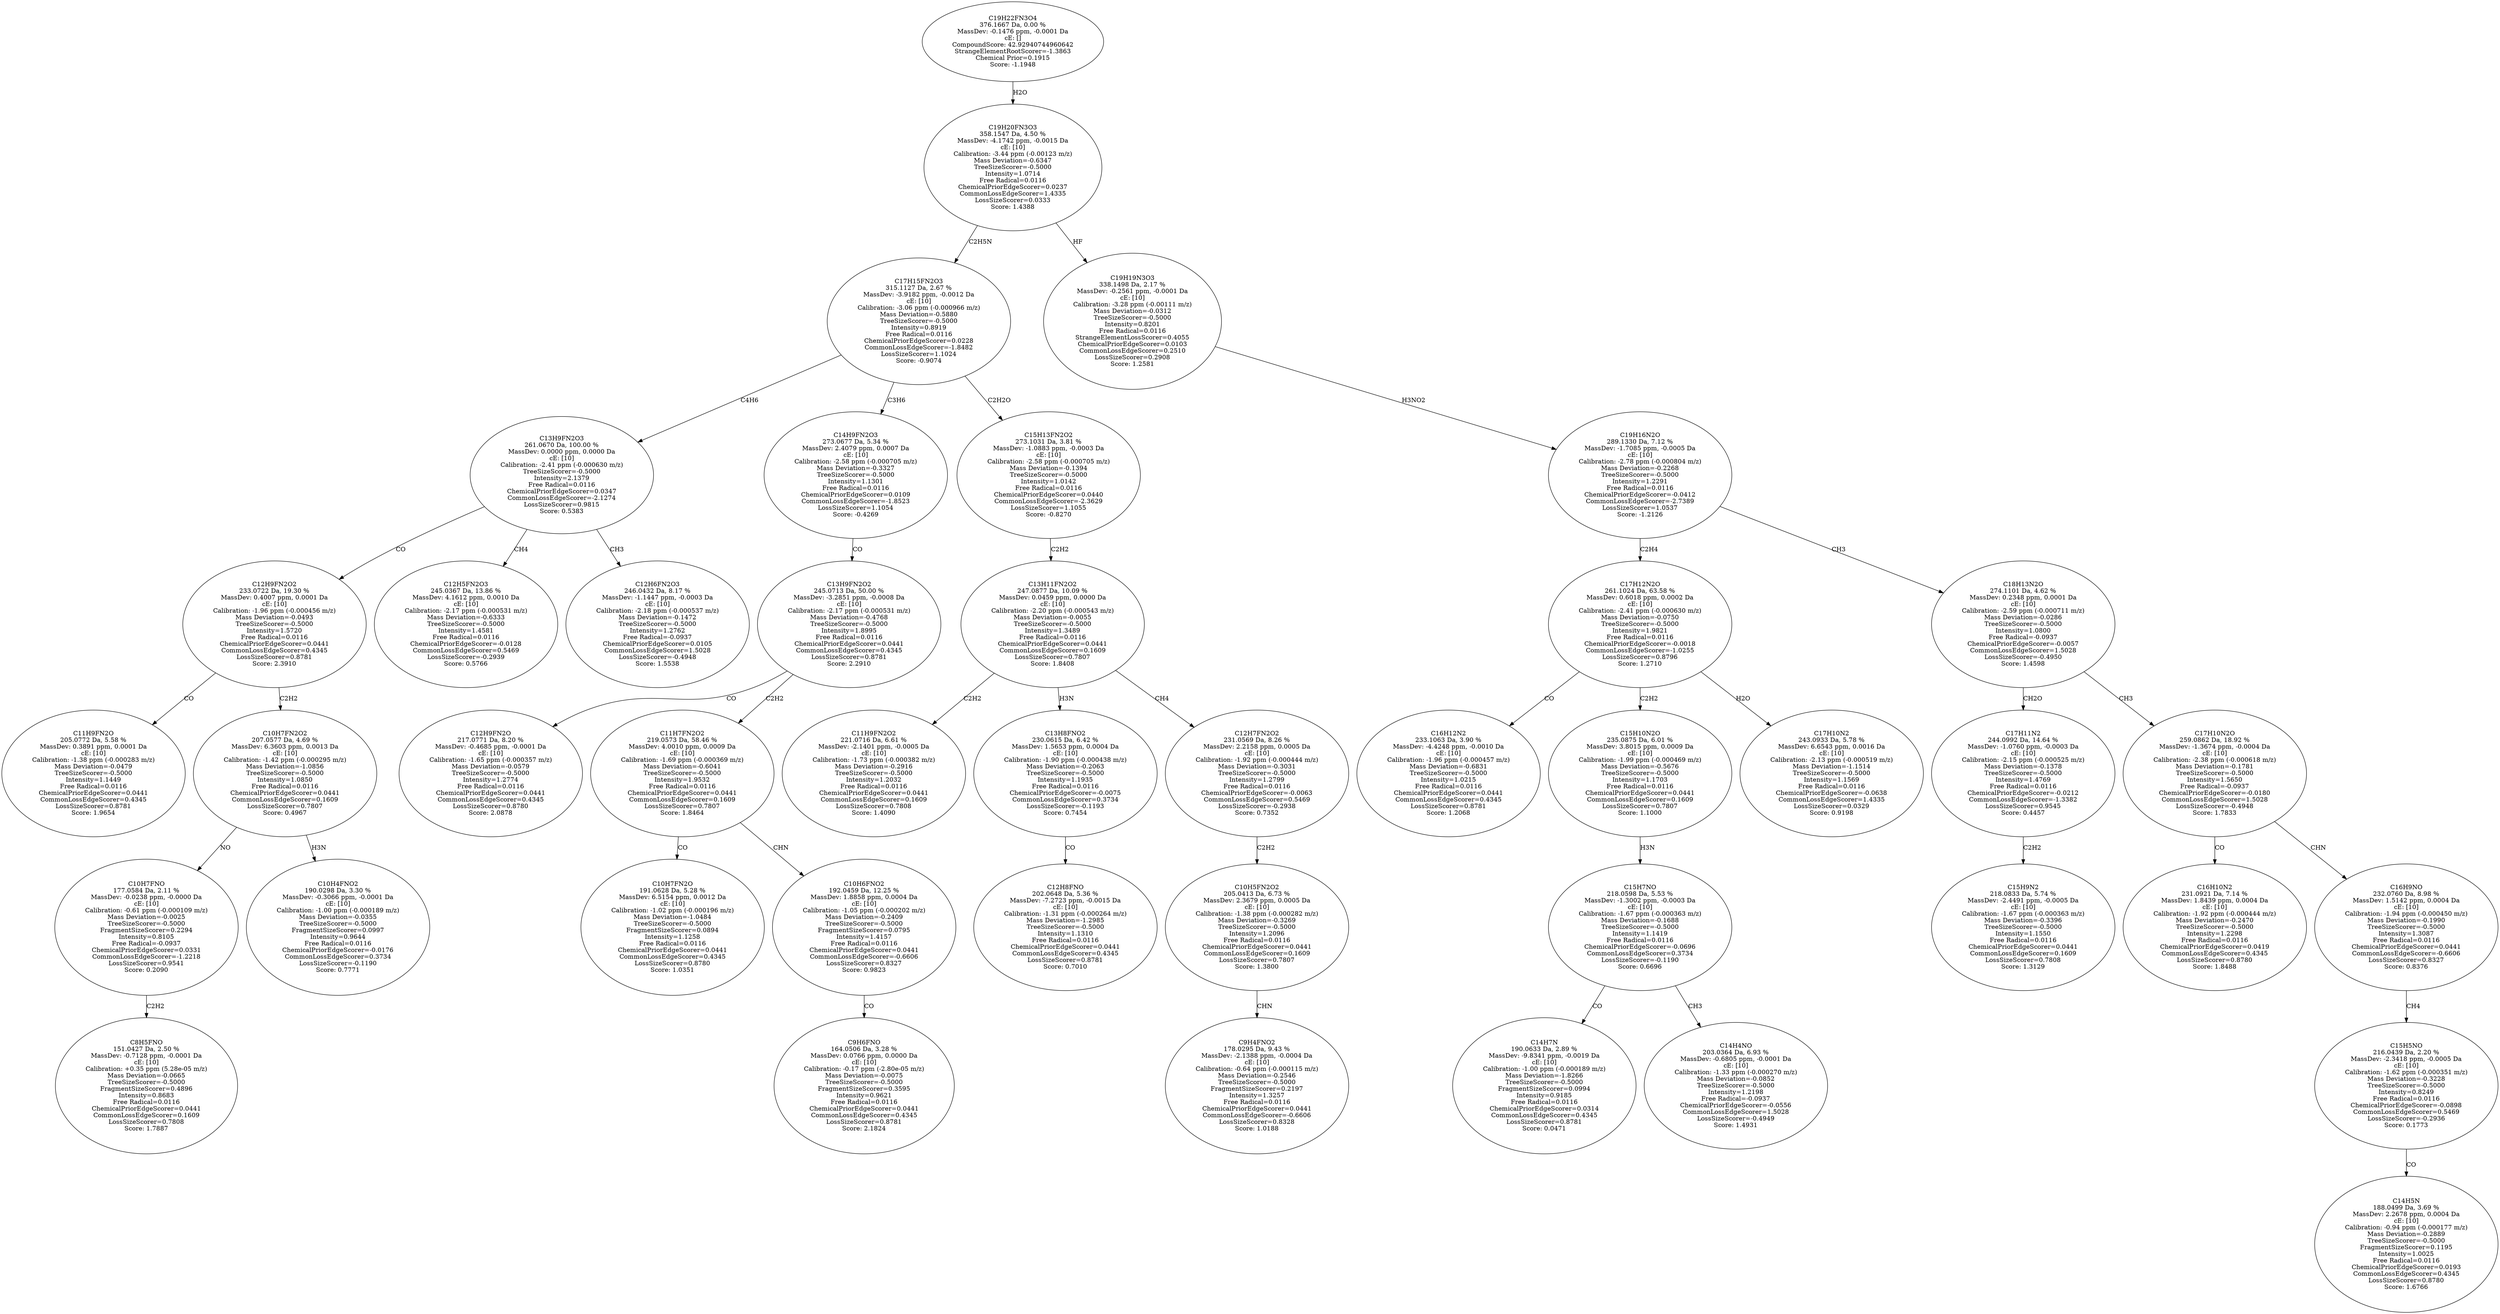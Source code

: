 strict digraph {
v1 [label="C11H9FN2O\n205.0772 Da, 5.58 %\nMassDev: 0.3891 ppm, 0.0001 Da\ncE: [10]\nCalibration: -1.38 ppm (-0.000283 m/z)\nMass Deviation=-0.0479\nTreeSizeScorer=-0.5000\nIntensity=1.1449\nFree Radical=0.0116\nChemicalPriorEdgeScorer=0.0441\nCommonLossEdgeScorer=0.4345\nLossSizeScorer=0.8781\nScore: 1.9654"];
v2 [label="C8H5FNO\n151.0427 Da, 2.50 %\nMassDev: -0.7128 ppm, -0.0001 Da\ncE: [10]\nCalibration: +0.35 ppm (5.28e-05 m/z)\nMass Deviation=-0.0665\nTreeSizeScorer=-0.5000\nFragmentSizeScorer=0.4896\nIntensity=0.8683\nFree Radical=0.0116\nChemicalPriorEdgeScorer=0.0441\nCommonLossEdgeScorer=0.1609\nLossSizeScorer=0.7808\nScore: 1.7887"];
v3 [label="C10H7FNO\n177.0584 Da, 2.11 %\nMassDev: -0.0238 ppm, -0.0000 Da\ncE: [10]\nCalibration: -0.61 ppm (-0.000109 m/z)\nMass Deviation=-0.0025\nTreeSizeScorer=-0.5000\nFragmentSizeScorer=0.2294\nIntensity=0.8105\nFree Radical=-0.0937\nChemicalPriorEdgeScorer=0.0331\nCommonLossEdgeScorer=-1.2218\nLossSizeScorer=0.9541\nScore: 0.2090"];
v4 [label="C10H4FNO2\n190.0298 Da, 3.30 %\nMassDev: -0.3066 ppm, -0.0001 Da\ncE: [10]\nCalibration: -1.00 ppm (-0.000189 m/z)\nMass Deviation=-0.0355\nTreeSizeScorer=-0.5000\nFragmentSizeScorer=0.0997\nIntensity=0.9644\nFree Radical=0.0116\nChemicalPriorEdgeScorer=-0.0176\nCommonLossEdgeScorer=0.3734\nLossSizeScorer=-0.1190\nScore: 0.7771"];
v5 [label="C10H7FN2O2\n207.0577 Da, 4.69 %\nMassDev: 6.3603 ppm, 0.0013 Da\ncE: [10]\nCalibration: -1.42 ppm (-0.000295 m/z)\nMass Deviation=-1.0856\nTreeSizeScorer=-0.5000\nIntensity=1.0850\nFree Radical=0.0116\nChemicalPriorEdgeScorer=0.0441\nCommonLossEdgeScorer=0.1609\nLossSizeScorer=0.7807\nScore: 0.4967"];
v6 [label="C12H9FN2O2\n233.0722 Da, 19.30 %\nMassDev: 0.4007 ppm, 0.0001 Da\ncE: [10]\nCalibration: -1.96 ppm (-0.000456 m/z)\nMass Deviation=-0.0493\nTreeSizeScorer=-0.5000\nIntensity=1.5720\nFree Radical=0.0116\nChemicalPriorEdgeScorer=0.0441\nCommonLossEdgeScorer=0.4345\nLossSizeScorer=0.8781\nScore: 2.3910"];
v7 [label="C12H5FN2O3\n245.0367 Da, 13.86 %\nMassDev: 4.1612 ppm, 0.0010 Da\ncE: [10]\nCalibration: -2.17 ppm (-0.000531 m/z)\nMass Deviation=-0.6333\nTreeSizeScorer=-0.5000\nIntensity=1.4581\nFree Radical=0.0116\nChemicalPriorEdgeScorer=-0.0128\nCommonLossEdgeScorer=0.5469\nLossSizeScorer=-0.2939\nScore: 0.5766"];
v8 [label="C12H6FN2O3\n246.0432 Da, 8.17 %\nMassDev: -1.1447 ppm, -0.0003 Da\ncE: [10]\nCalibration: -2.18 ppm (-0.000537 m/z)\nMass Deviation=-0.1472\nTreeSizeScorer=-0.5000\nIntensity=1.2762\nFree Radical=-0.0937\nChemicalPriorEdgeScorer=0.0105\nCommonLossEdgeScorer=1.5028\nLossSizeScorer=-0.4948\nScore: 1.5538"];
v9 [label="C13H9FN2O3\n261.0670 Da, 100.00 %\nMassDev: 0.0000 ppm, 0.0000 Da\ncE: [10]\nCalibration: -2.41 ppm (-0.000630 m/z)\nTreeSizeScorer=-0.5000\nIntensity=2.1379\nFree Radical=0.0116\nChemicalPriorEdgeScorer=0.0347\nCommonLossEdgeScorer=-2.1274\nLossSizeScorer=0.9815\nScore: 0.5383"];
v10 [label="C12H9FN2O\n217.0771 Da, 8.20 %\nMassDev: -0.4685 ppm, -0.0001 Da\ncE: [10]\nCalibration: -1.65 ppm (-0.000357 m/z)\nMass Deviation=-0.0579\nTreeSizeScorer=-0.5000\nIntensity=1.2774\nFree Radical=0.0116\nChemicalPriorEdgeScorer=0.0441\nCommonLossEdgeScorer=0.4345\nLossSizeScorer=0.8780\nScore: 2.0878"];
v11 [label="C10H7FN2O\n191.0628 Da, 5.28 %\nMassDev: 6.5154 ppm, 0.0012 Da\ncE: [10]\nCalibration: -1.02 ppm (-0.000196 m/z)\nMass Deviation=-1.0484\nTreeSizeScorer=-0.5000\nFragmentSizeScorer=0.0894\nIntensity=1.1258\nFree Radical=0.0116\nChemicalPriorEdgeScorer=0.0441\nCommonLossEdgeScorer=0.4345\nLossSizeScorer=0.8780\nScore: 1.0351"];
v12 [label="C9H6FNO\n164.0506 Da, 3.28 %\nMassDev: 0.0766 ppm, 0.0000 Da\ncE: [10]\nCalibration: -0.17 ppm (-2.80e-05 m/z)\nMass Deviation=-0.0075\nTreeSizeScorer=-0.5000\nFragmentSizeScorer=0.3595\nIntensity=0.9621\nFree Radical=0.0116\nChemicalPriorEdgeScorer=0.0441\nCommonLossEdgeScorer=0.4345\nLossSizeScorer=0.8781\nScore: 2.1824"];
v13 [label="C10H6FNO2\n192.0459 Da, 12.25 %\nMassDev: 1.8858 ppm, 0.0004 Da\ncE: [10]\nCalibration: -1.05 ppm (-0.000202 m/z)\nMass Deviation=-0.2409\nTreeSizeScorer=-0.5000\nFragmentSizeScorer=0.0795\nIntensity=1.4157\nFree Radical=0.0116\nChemicalPriorEdgeScorer=0.0441\nCommonLossEdgeScorer=-0.6606\nLossSizeScorer=0.8327\nScore: 0.9823"];
v14 [label="C11H7FN2O2\n219.0573 Da, 58.46 %\nMassDev: 4.0010 ppm, 0.0009 Da\ncE: [10]\nCalibration: -1.69 ppm (-0.000369 m/z)\nMass Deviation=-0.6041\nTreeSizeScorer=-0.5000\nIntensity=1.9532\nFree Radical=0.0116\nChemicalPriorEdgeScorer=0.0441\nCommonLossEdgeScorer=0.1609\nLossSizeScorer=0.7807\nScore: 1.8464"];
v15 [label="C13H9FN2O2\n245.0713 Da, 50.00 %\nMassDev: -3.2851 ppm, -0.0008 Da\ncE: [10]\nCalibration: -2.17 ppm (-0.000531 m/z)\nMass Deviation=-0.4768\nTreeSizeScorer=-0.5000\nIntensity=1.8995\nFree Radical=0.0116\nChemicalPriorEdgeScorer=0.0441\nCommonLossEdgeScorer=0.4345\nLossSizeScorer=0.8781\nScore: 2.2910"];
v16 [label="C14H9FN2O3\n273.0677 Da, 5.34 %\nMassDev: 2.4079 ppm, 0.0007 Da\ncE: [10]\nCalibration: -2.58 ppm (-0.000705 m/z)\nMass Deviation=-0.3327\nTreeSizeScorer=-0.5000\nIntensity=1.1301\nFree Radical=0.0116\nChemicalPriorEdgeScorer=0.0109\nCommonLossEdgeScorer=-1.8523\nLossSizeScorer=1.1054\nScore: -0.4269"];
v17 [label="C11H9FN2O2\n221.0716 Da, 6.61 %\nMassDev: -2.1401 ppm, -0.0005 Da\ncE: [10]\nCalibration: -1.73 ppm (-0.000382 m/z)\nMass Deviation=-0.2916\nTreeSizeScorer=-0.5000\nIntensity=1.2032\nFree Radical=0.0116\nChemicalPriorEdgeScorer=0.0441\nCommonLossEdgeScorer=0.1609\nLossSizeScorer=0.7808\nScore: 1.4090"];
v18 [label="C12H8FNO\n202.0648 Da, 5.36 %\nMassDev: -7.2723 ppm, -0.0015 Da\ncE: [10]\nCalibration: -1.31 ppm (-0.000264 m/z)\nMass Deviation=-1.2985\nTreeSizeScorer=-0.5000\nIntensity=1.1310\nFree Radical=0.0116\nChemicalPriorEdgeScorer=0.0441\nCommonLossEdgeScorer=0.4345\nLossSizeScorer=0.8781\nScore: 0.7010"];
v19 [label="C13H8FNO2\n230.0615 Da, 6.42 %\nMassDev: 1.5653 ppm, 0.0004 Da\ncE: [10]\nCalibration: -1.90 ppm (-0.000438 m/z)\nMass Deviation=-0.2063\nTreeSizeScorer=-0.5000\nIntensity=1.1935\nFree Radical=0.0116\nChemicalPriorEdgeScorer=-0.0075\nCommonLossEdgeScorer=0.3734\nLossSizeScorer=-0.1193\nScore: 0.7454"];
v20 [label="C9H4FNO2\n178.0295 Da, 9.43 %\nMassDev: -2.1388 ppm, -0.0004 Da\ncE: [10]\nCalibration: -0.64 ppm (-0.000115 m/z)\nMass Deviation=-0.2546\nTreeSizeScorer=-0.5000\nFragmentSizeScorer=0.2197\nIntensity=1.3257\nFree Radical=0.0116\nChemicalPriorEdgeScorer=0.0441\nCommonLossEdgeScorer=-0.6606\nLossSizeScorer=0.8328\nScore: 1.0188"];
v21 [label="C10H5FN2O2\n205.0413 Da, 6.73 %\nMassDev: 2.3679 ppm, 0.0005 Da\ncE: [10]\nCalibration: -1.38 ppm (-0.000282 m/z)\nMass Deviation=-0.3269\nTreeSizeScorer=-0.5000\nIntensity=1.2096\nFree Radical=0.0116\nChemicalPriorEdgeScorer=0.0441\nCommonLossEdgeScorer=0.1609\nLossSizeScorer=0.7807\nScore: 1.3800"];
v22 [label="C12H7FN2O2\n231.0569 Da, 8.26 %\nMassDev: 2.2158 ppm, 0.0005 Da\ncE: [10]\nCalibration: -1.92 ppm (-0.000444 m/z)\nMass Deviation=-0.3031\nTreeSizeScorer=-0.5000\nIntensity=1.2799\nFree Radical=0.0116\nChemicalPriorEdgeScorer=-0.0063\nCommonLossEdgeScorer=0.5469\nLossSizeScorer=-0.2938\nScore: 0.7352"];
v23 [label="C13H11FN2O2\n247.0877 Da, 10.09 %\nMassDev: 0.0459 ppm, 0.0000 Da\ncE: [10]\nCalibration: -2.20 ppm (-0.000543 m/z)\nMass Deviation=-0.0055\nTreeSizeScorer=-0.5000\nIntensity=1.3489\nFree Radical=0.0116\nChemicalPriorEdgeScorer=0.0441\nCommonLossEdgeScorer=0.1609\nLossSizeScorer=0.7807\nScore: 1.8408"];
v24 [label="C15H13FN2O2\n273.1031 Da, 3.81 %\nMassDev: -1.0883 ppm, -0.0003 Da\ncE: [10]\nCalibration: -2.58 ppm (-0.000705 m/z)\nMass Deviation=-0.1394\nTreeSizeScorer=-0.5000\nIntensity=1.0142\nFree Radical=0.0116\nChemicalPriorEdgeScorer=0.0440\nCommonLossEdgeScorer=-2.3629\nLossSizeScorer=1.1055\nScore: -0.8270"];
v25 [label="C17H15FN2O3\n315.1127 Da, 2.67 %\nMassDev: -3.9182 ppm, -0.0012 Da\ncE: [10]\nCalibration: -3.06 ppm (-0.000966 m/z)\nMass Deviation=-0.5880\nTreeSizeScorer=-0.5000\nIntensity=0.8919\nFree Radical=0.0116\nChemicalPriorEdgeScorer=0.0228\nCommonLossEdgeScorer=-1.8482\nLossSizeScorer=1.1024\nScore: -0.9074"];
v26 [label="C16H12N2\n233.1063 Da, 3.90 %\nMassDev: -4.4248 ppm, -0.0010 Da\ncE: [10]\nCalibration: -1.96 ppm (-0.000457 m/z)\nMass Deviation=-0.6831\nTreeSizeScorer=-0.5000\nIntensity=1.0215\nFree Radical=0.0116\nChemicalPriorEdgeScorer=0.0441\nCommonLossEdgeScorer=0.4345\nLossSizeScorer=0.8781\nScore: 1.2068"];
v27 [label="C14H7N\n190.0633 Da, 2.89 %\nMassDev: -9.8341 ppm, -0.0019 Da\ncE: [10]\nCalibration: -1.00 ppm (-0.000189 m/z)\nMass Deviation=-1.8266\nTreeSizeScorer=-0.5000\nFragmentSizeScorer=0.0994\nIntensity=0.9185\nFree Radical=0.0116\nChemicalPriorEdgeScorer=0.0314\nCommonLossEdgeScorer=0.4345\nLossSizeScorer=0.8781\nScore: 0.0471"];
v28 [label="C14H4NO\n203.0364 Da, 6.93 %\nMassDev: -0.6805 ppm, -0.0001 Da\ncE: [10]\nCalibration: -1.33 ppm (-0.000270 m/z)\nMass Deviation=-0.0852\nTreeSizeScorer=-0.5000\nIntensity=1.2198\nFree Radical=-0.0937\nChemicalPriorEdgeScorer=-0.0556\nCommonLossEdgeScorer=1.5028\nLossSizeScorer=-0.4949\nScore: 1.4931"];
v29 [label="C15H7NO\n218.0598 Da, 5.53 %\nMassDev: -1.3002 ppm, -0.0003 Da\ncE: [10]\nCalibration: -1.67 ppm (-0.000363 m/z)\nMass Deviation=-0.1688\nTreeSizeScorer=-0.5000\nIntensity=1.1419\nFree Radical=0.0116\nChemicalPriorEdgeScorer=-0.0696\nCommonLossEdgeScorer=0.3734\nLossSizeScorer=-0.1190\nScore: 0.6696"];
v30 [label="C15H10N2O\n235.0875 Da, 6.01 %\nMassDev: 3.8015 ppm, 0.0009 Da\ncE: [10]\nCalibration: -1.99 ppm (-0.000469 m/z)\nMass Deviation=-0.5676\nTreeSizeScorer=-0.5000\nIntensity=1.1703\nFree Radical=0.0116\nChemicalPriorEdgeScorer=0.0441\nCommonLossEdgeScorer=0.1609\nLossSizeScorer=0.7807\nScore: 1.1000"];
v31 [label="C17H10N2\n243.0933 Da, 5.78 %\nMassDev: 6.6543 ppm, 0.0016 Da\ncE: [10]\nCalibration: -2.13 ppm (-0.000519 m/z)\nMass Deviation=-1.1514\nTreeSizeScorer=-0.5000\nIntensity=1.1569\nFree Radical=0.0116\nChemicalPriorEdgeScorer=-0.0638\nCommonLossEdgeScorer=1.4335\nLossSizeScorer=0.0329\nScore: 0.9198"];
v32 [label="C17H12N2O\n261.1024 Da, 63.58 %\nMassDev: 0.6018 ppm, 0.0002 Da\ncE: [10]\nCalibration: -2.41 ppm (-0.000630 m/z)\nMass Deviation=-0.0750\nTreeSizeScorer=-0.5000\nIntensity=1.9821\nFree Radical=0.0116\nChemicalPriorEdgeScorer=-0.0018\nCommonLossEdgeScorer=-1.0255\nLossSizeScorer=0.8796\nScore: 1.2710"];
v33 [label="C15H9N2\n218.0833 Da, 5.74 %\nMassDev: -2.4491 ppm, -0.0005 Da\ncE: [10]\nCalibration: -1.67 ppm (-0.000363 m/z)\nMass Deviation=-0.3396\nTreeSizeScorer=-0.5000\nIntensity=1.1550\nFree Radical=0.0116\nChemicalPriorEdgeScorer=0.0441\nCommonLossEdgeScorer=0.1609\nLossSizeScorer=0.7808\nScore: 1.3129"];
v34 [label="C17H11N2\n244.0992 Da, 14.64 %\nMassDev: -1.0760 ppm, -0.0003 Da\ncE: [10]\nCalibration: -2.15 ppm (-0.000525 m/z)\nMass Deviation=-0.1378\nTreeSizeScorer=-0.5000\nIntensity=1.4769\nFree Radical=0.0116\nChemicalPriorEdgeScorer=-0.0212\nCommonLossEdgeScorer=-1.3382\nLossSizeScorer=0.9545\nScore: 0.4457"];
v35 [label="C16H10N2\n231.0921 Da, 7.14 %\nMassDev: 1.8439 ppm, 0.0004 Da\ncE: [10]\nCalibration: -1.92 ppm (-0.000444 m/z)\nMass Deviation=-0.2470\nTreeSizeScorer=-0.5000\nIntensity=1.2298\nFree Radical=0.0116\nChemicalPriorEdgeScorer=0.0419\nCommonLossEdgeScorer=0.4345\nLossSizeScorer=0.8780\nScore: 1.8488"];
v36 [label="C14H5N\n188.0499 Da, 3.69 %\nMassDev: 2.2678 ppm, 0.0004 Da\ncE: [10]\nCalibration: -0.94 ppm (-0.000177 m/z)\nMass Deviation=-0.2889\nTreeSizeScorer=-0.5000\nFragmentSizeScorer=0.1195\nIntensity=1.0025\nFree Radical=0.0116\nChemicalPriorEdgeScorer=0.0193\nCommonLossEdgeScorer=0.4345\nLossSizeScorer=0.8780\nScore: 1.6766"];
v37 [label="C15H5NO\n216.0439 Da, 2.20 %\nMassDev: -2.3418 ppm, -0.0005 Da\ncE: [10]\nCalibration: -1.62 ppm (-0.000351 m/z)\nMass Deviation=-0.3228\nTreeSizeScorer=-0.5000\nIntensity=0.8249\nFree Radical=0.0116\nChemicalPriorEdgeScorer=-0.0898\nCommonLossEdgeScorer=0.5469\nLossSizeScorer=-0.2936\nScore: 0.1773"];
v38 [label="C16H9NO\n232.0760 Da, 8.98 %\nMassDev: 1.5142 ppm, 0.0004 Da\ncE: [10]\nCalibration: -1.94 ppm (-0.000450 m/z)\nMass Deviation=-0.1990\nTreeSizeScorer=-0.5000\nIntensity=1.3087\nFree Radical=0.0116\nChemicalPriorEdgeScorer=0.0441\nCommonLossEdgeScorer=-0.6606\nLossSizeScorer=0.8327\nScore: 0.8376"];
v39 [label="C17H10N2O\n259.0862 Da, 18.92 %\nMassDev: -1.3674 ppm, -0.0004 Da\ncE: [10]\nCalibration: -2.38 ppm (-0.000618 m/z)\nMass Deviation=-0.1781\nTreeSizeScorer=-0.5000\nIntensity=1.5650\nFree Radical=-0.0937\nChemicalPriorEdgeScorer=-0.0180\nCommonLossEdgeScorer=1.5028\nLossSizeScorer=-0.4948\nScore: 1.7833"];
v40 [label="C18H13N2O\n274.1101 Da, 4.62 %\nMassDev: 0.2348 ppm, 0.0001 Da\ncE: [10]\nCalibration: -2.59 ppm (-0.000711 m/z)\nMass Deviation=-0.0286\nTreeSizeScorer=-0.5000\nIntensity=1.0800\nFree Radical=-0.0937\nChemicalPriorEdgeScorer=-0.0057\nCommonLossEdgeScorer=1.5028\nLossSizeScorer=-0.4950\nScore: 1.4598"];
v41 [label="C19H16N2O\n289.1330 Da, 7.12 %\nMassDev: -1.7085 ppm, -0.0005 Da\ncE: [10]\nCalibration: -2.78 ppm (-0.000804 m/z)\nMass Deviation=-0.2268\nTreeSizeScorer=-0.5000\nIntensity=1.2291\nFree Radical=0.0116\nChemicalPriorEdgeScorer=-0.0412\nCommonLossEdgeScorer=-2.7389\nLossSizeScorer=1.0537\nScore: -1.2126"];
v42 [label="C19H19N3O3\n338.1498 Da, 2.17 %\nMassDev: -0.2561 ppm, -0.0001 Da\ncE: [10]\nCalibration: -3.28 ppm (-0.00111 m/z)\nMass Deviation=-0.0312\nTreeSizeScorer=-0.5000\nIntensity=0.8201\nFree Radical=0.0116\nStrangeElementLossScorer=0.4055\nChemicalPriorEdgeScorer=0.0103\nCommonLossEdgeScorer=0.2510\nLossSizeScorer=0.2908\nScore: 1.2581"];
v43 [label="C19H20FN3O3\n358.1547 Da, 4.50 %\nMassDev: -4.1742 ppm, -0.0015 Da\ncE: [10]\nCalibration: -3.44 ppm (-0.00123 m/z)\nMass Deviation=-0.6347\nTreeSizeScorer=-0.5000\nIntensity=1.0714\nFree Radical=0.0116\nChemicalPriorEdgeScorer=0.0237\nCommonLossEdgeScorer=1.4335\nLossSizeScorer=0.0333\nScore: 1.4388"];
v44 [label="C19H22FN3O4\n376.1667 Da, 0.00 %\nMassDev: -0.1476 ppm, -0.0001 Da\ncE: []\nCompoundScore: 42.92940744960642\nStrangeElementRootScorer=-1.3863\nChemical Prior=0.1915\nScore: -1.1948"];
v6 -> v1 [label="CO"];
v3 -> v2 [label="C2H2"];
v5 -> v3 [label="NO"];
v5 -> v4 [label="H3N"];
v6 -> v5 [label="C2H2"];
v9 -> v6 [label="CO"];
v9 -> v7 [label="CH4"];
v9 -> v8 [label="CH3"];
v25 -> v9 [label="C4H6"];
v15 -> v10 [label="CO"];
v14 -> v11 [label="CO"];
v13 -> v12 [label="CO"];
v14 -> v13 [label="CHN"];
v15 -> v14 [label="C2H2"];
v16 -> v15 [label="CO"];
v25 -> v16 [label="C3H6"];
v23 -> v17 [label="C2H2"];
v19 -> v18 [label="CO"];
v23 -> v19 [label="H3N"];
v21 -> v20 [label="CHN"];
v22 -> v21 [label="C2H2"];
v23 -> v22 [label="CH4"];
v24 -> v23 [label="C2H2"];
v25 -> v24 [label="C2H2O"];
v43 -> v25 [label="C2H5N"];
v32 -> v26 [label="CO"];
v29 -> v27 [label="CO"];
v29 -> v28 [label="CH3"];
v30 -> v29 [label="H3N"];
v32 -> v30 [label="C2H2"];
v32 -> v31 [label="H2O"];
v41 -> v32 [label="C2H4"];
v34 -> v33 [label="C2H2"];
v40 -> v34 [label="CH2O"];
v39 -> v35 [label="CO"];
v37 -> v36 [label="CO"];
v38 -> v37 [label="CH4"];
v39 -> v38 [label="CHN"];
v40 -> v39 [label="CH3"];
v41 -> v40 [label="CH3"];
v42 -> v41 [label="H3NO2"];
v43 -> v42 [label="HF"];
v44 -> v43 [label="H2O"];
}